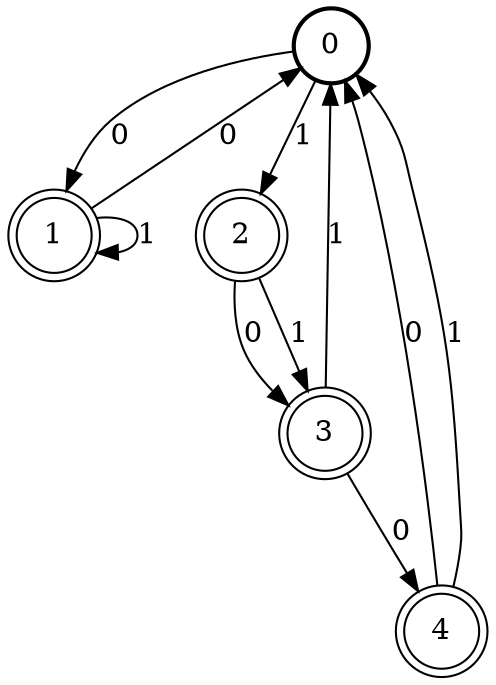 digraph Automat {
    node [shape = circle];
    0 [style = "bold"];
    0 -> 1 [label = "0"];
    0 -> 2 [label = "1"];
    1 [peripheries=2]
    1 -> 0 [label = "0"];
    1 -> 1 [label = "1"];
    2 [peripheries=2]
    2 -> 3 [label = "0"];
    2 -> 3 [label = "1"];
    3 [peripheries=2]
    3 -> 4 [label = "0"];
    3 -> 0 [label = "1"];
    4 [peripheries=2]
    4 -> 0 [label = "0"];
    4 -> 0 [label = "1"];
}
